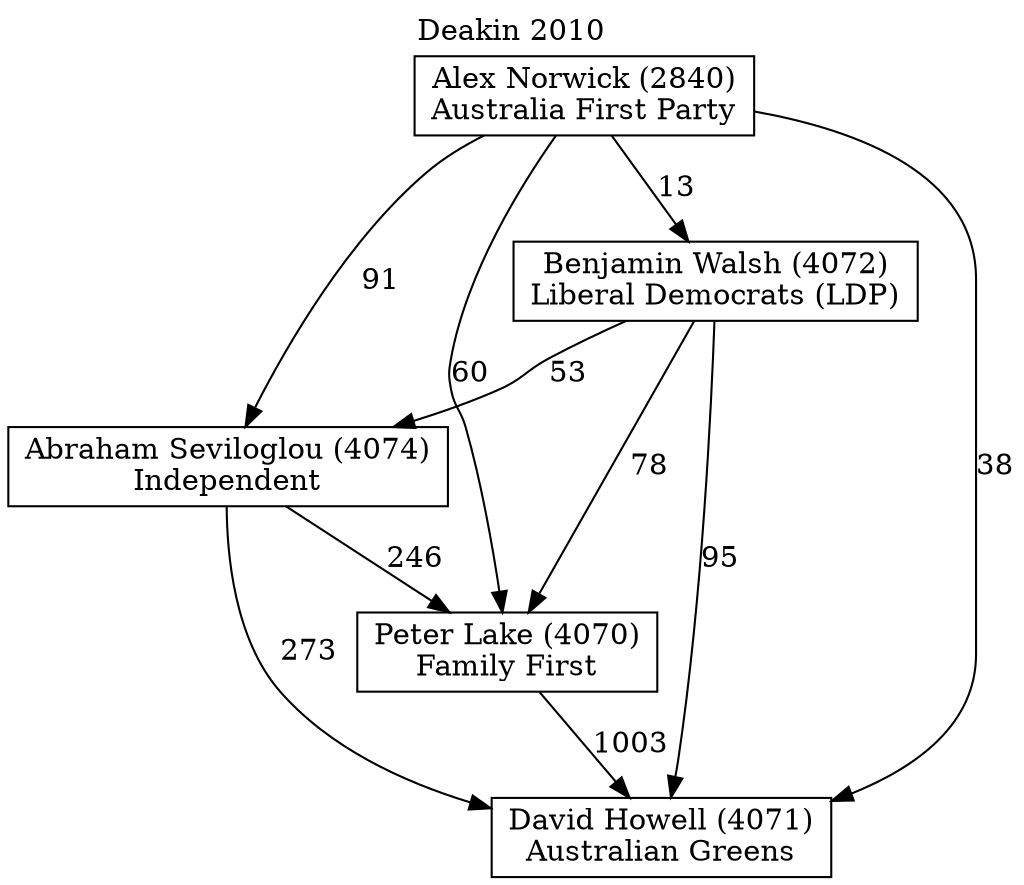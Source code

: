 // House preference flow
digraph "David Howell (4071)_Deakin_2010" {
	graph [label="Deakin 2010" labelloc=t mclimit=10]
	node [shape=box]
	"Abraham Seviloglou (4074)" [label="Abraham Seviloglou (4074)
Independent"]
	"Alex Norwick (2840)" [label="Alex Norwick (2840)
Australia First Party"]
	"Benjamin Walsh (4072)" [label="Benjamin Walsh (4072)
Liberal Democrats (LDP)"]
	"David Howell (4071)" [label="David Howell (4071)
Australian Greens"]
	"Peter Lake (4070)" [label="Peter Lake (4070)
Family First"]
	"Abraham Seviloglou (4074)" -> "David Howell (4071)" [label=273]
	"Abraham Seviloglou (4074)" -> "Peter Lake (4070)" [label=246]
	"Alex Norwick (2840)" -> "Abraham Seviloglou (4074)" [label=91]
	"Alex Norwick (2840)" -> "Benjamin Walsh (4072)" [label=13]
	"Alex Norwick (2840)" -> "David Howell (4071)" [label=38]
	"Alex Norwick (2840)" -> "Peter Lake (4070)" [label=60]
	"Benjamin Walsh (4072)" -> "Abraham Seviloglou (4074)" [label=53]
	"Benjamin Walsh (4072)" -> "David Howell (4071)" [label=95]
	"Benjamin Walsh (4072)" -> "Peter Lake (4070)" [label=78]
	"Peter Lake (4070)" -> "David Howell (4071)" [label=1003]
}
